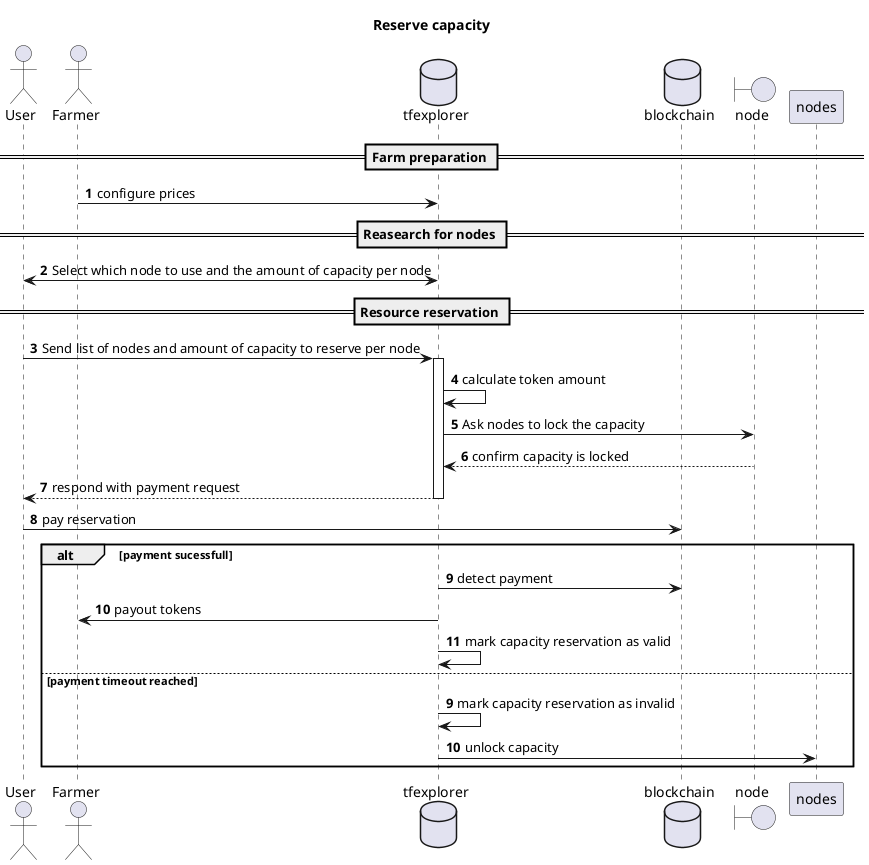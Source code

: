 @startuml

title Reserve capacity

actor User as user
actor Farmer as farmer
database tfexplorer
database blockchain
boundary node

autonumber
== Farm preparation ==
farmer -> tfexplorer: configure prices
== Reasearch for nodes ==
user <-> tfexplorer: Select which node to use and the amount of capacity per node
== Resource reservation ==
user -> tfexplorer: Send list of nodes and amount of capacity to reserve per node
activate tfexplorer
tfexplorer -> tfexplorer: calculate token amount
tfexplorer -> node: Ask nodes to lock the capacity
node --> tfexplorer: confirm capacity is locked
tfexplorer --> user: respond with payment request
deactivate tfexplorer
user -> blockchain: pay reservation
alt payment sucessfull
tfexplorer -> blockchain: detect payment
tfexplorer -> farmer: payout tokens
tfexplorer -> tfexplorer: mark capacity reservation as valid
else payment timeout reached
autonumber 9
tfexplorer -> tfexplorer: mark capacity reservation as invalid
tfexplorer -> nodes: unlock capacity
end
@enduml
